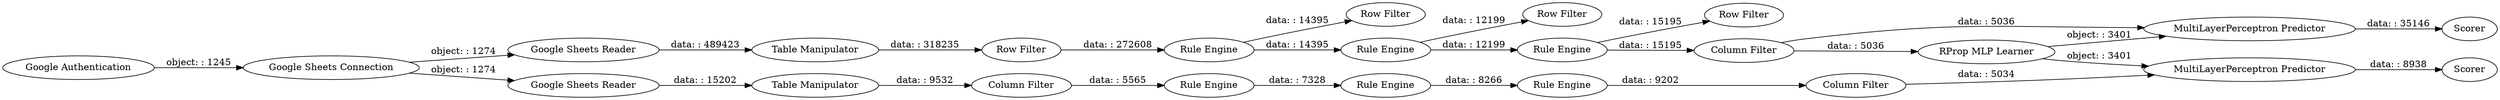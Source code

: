 digraph {
	"389648416453711174_40" [label="Rule Engine"]
	"389648416453711174_36" [label="RProp MLP Learner"]
	"389648416453711174_42" [label=Scorer]
	"389648416453711174_2" [label="Google Sheets Reader"]
	"389648416453711174_37" [label="Column Filter"]
	"389648416453711174_18" [label="Table Manipulator"]
	"389648416453711174_33" [label="Rule Engine"]
	"389648416453711174_4" [label="Google Sheets Connection"]
	"389648416453711174_5" [label="Google Authentication"]
	"389648416453711174_32" [label="Rule Engine"]
	"389648416453711174_39" [label="Rule Engine"]
	"389648416453711174_38" [label="Rule Engine"]
	"389648416453711174_16" [label="Row Filter"]
	"389648416453711174_46" [label="Row Filter"]
	"389648416453711174_29" [label="MultiLayerPerceptron Predictor"]
	"389648416453711174_44" [label=Scorer]
	"389648416453711174_41" [label="Column Filter"]
	"389648416453711174_35" [label="Rule Engine"]
	"389648416453711174_34" [label="Row Filter"]
	"389648416453711174_10" [label="Table Manipulator"]
	"389648416453711174_17" [label="Google Sheets Reader"]
	"389648416453711174_45" [label="Row Filter"]
	"389648416453711174_43" [label="MultiLayerPerceptron Predictor"]
	"389648416453711174_30" [label="Column Filter"]
	"389648416453711174_10" -> "389648416453711174_16" [label="data: : 318235"]
	"389648416453711174_35" -> "389648416453711174_37" [label="data: : 15195"]
	"389648416453711174_39" -> "389648416453711174_40" [label="data: : 8266"]
	"389648416453711174_40" -> "389648416453711174_41" [label="data: : 9202"]
	"389648416453711174_33" -> "389648416453711174_35" [label="data: : 12199"]
	"389648416453711174_2" -> "389648416453711174_10" [label="data: : 489423"]
	"389648416453711174_4" -> "389648416453711174_2" [label="object: : 1274"]
	"389648416453711174_32" -> "389648416453711174_33" [label="data: : 14395"]
	"389648416453711174_32" -> "389648416453711174_46" [label="data: : 14395"]
	"389648416453711174_36" -> "389648416453711174_29" [label="object: : 3401"]
	"389648416453711174_17" -> "389648416453711174_18" [label="data: : 15202"]
	"389648416453711174_37" -> "389648416453711174_36" [label="data: : 5036"]
	"389648416453711174_35" -> "389648416453711174_34" [label="data: : 15195"]
	"389648416453711174_33" -> "389648416453711174_45" [label="data: : 12199"]
	"389648416453711174_5" -> "389648416453711174_4" [label="object: : 1245"]
	"389648416453711174_18" -> "389648416453711174_30" [label="data: : 9532"]
	"389648416453711174_36" -> "389648416453711174_43" [label="object: : 3401"]
	"389648416453711174_4" -> "389648416453711174_17" [label="object: : 1274"]
	"389648416453711174_43" -> "389648416453711174_44" [label="data: : 35146"]
	"389648416453711174_16" -> "389648416453711174_32" [label="data: : 272608"]
	"389648416453711174_41" -> "389648416453711174_29" [label="data: : 5034"]
	"389648416453711174_29" -> "389648416453711174_42" [label="data: : 8938"]
	"389648416453711174_37" -> "389648416453711174_43" [label="data: : 5036"]
	"389648416453711174_38" -> "389648416453711174_39" [label="data: : 7328"]
	"389648416453711174_30" -> "389648416453711174_38" [label="data: : 5565"]
	rankdir=LR
}

